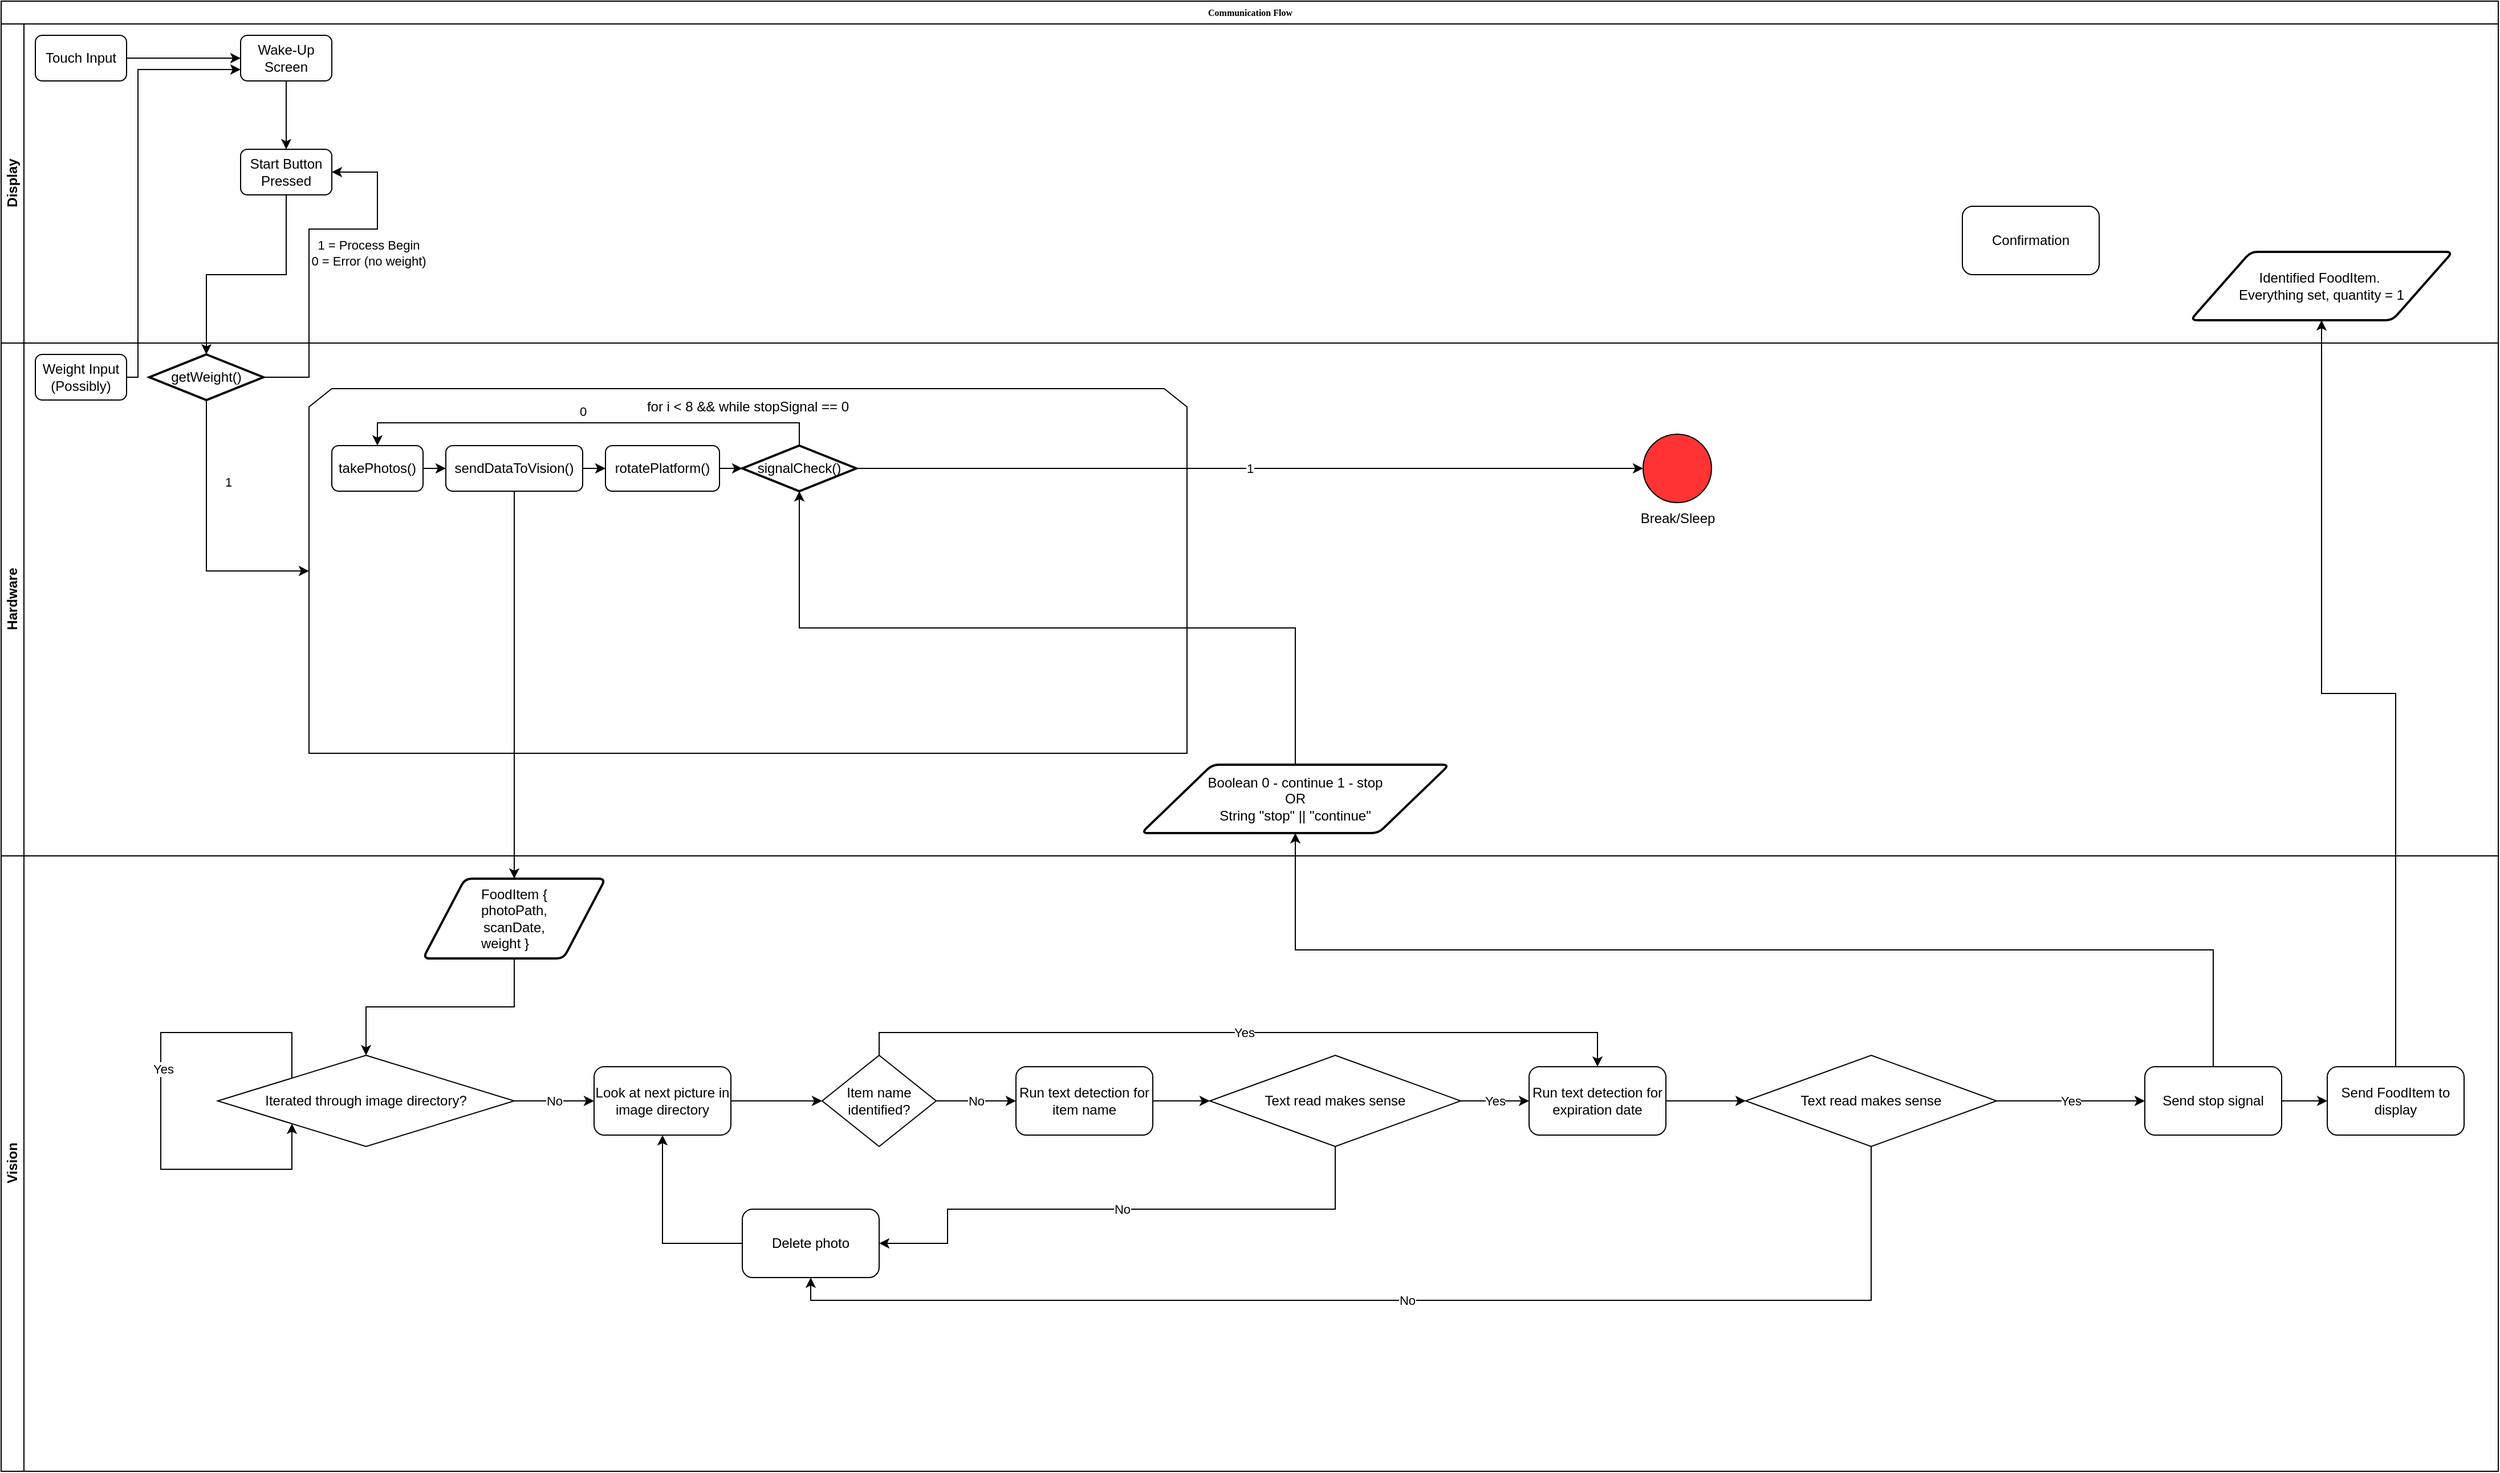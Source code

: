 <mxfile version="26.0.14">
  <diagram name="Page-1" id="c7488fd3-1785-93aa-aadb-54a6760d102a">
    <mxGraphModel dx="3548" dy="2198" grid="1" gridSize="10" guides="1" tooltips="1" connect="1" arrows="1" fold="1" page="1" pageScale="1" pageWidth="1100" pageHeight="850" background="none" math="0" shadow="0">
      <root>
        <mxCell id="0" />
        <mxCell id="1" parent="0" />
        <mxCell id="2b4e8129b02d487f-1" value="Communication Flow" style="swimlane;html=1;childLayout=stackLayout;horizontal=1;startSize=20;horizontalStack=0;rounded=0;shadow=0;labelBackgroundColor=none;strokeWidth=1;fontFamily=Verdana;fontSize=8;align=center;" parent="1" vertex="1">
          <mxGeometry x="-190" y="10" width="2190" height="1290" as="geometry" />
        </mxCell>
        <mxCell id="2b4e8129b02d487f-2" value="Display" style="swimlane;html=1;startSize=20;horizontal=0;" parent="2b4e8129b02d487f-1" vertex="1">
          <mxGeometry y="20" width="2190" height="280" as="geometry" />
        </mxCell>
        <mxCell id="snoJyz_RMj4-58Zv0lQL-7" value="" style="edgeStyle=orthogonalEdgeStyle;rounded=0;orthogonalLoop=1;jettySize=auto;html=1;" parent="2b4e8129b02d487f-2" source="snoJyz_RMj4-58Zv0lQL-3" target="snoJyz_RMj4-58Zv0lQL-6" edge="1">
          <mxGeometry relative="1" as="geometry" />
        </mxCell>
        <mxCell id="snoJyz_RMj4-58Zv0lQL-3" value="Touch Input" style="rounded=1;whiteSpace=wrap;html=1;" parent="2b4e8129b02d487f-2" vertex="1">
          <mxGeometry x="30" y="10" width="80" height="40" as="geometry" />
        </mxCell>
        <mxCell id="snoJyz_RMj4-58Zv0lQL-10" value="" style="edgeStyle=orthogonalEdgeStyle;rounded=0;orthogonalLoop=1;jettySize=auto;html=1;" parent="2b4e8129b02d487f-2" source="snoJyz_RMj4-58Zv0lQL-6" target="snoJyz_RMj4-58Zv0lQL-9" edge="1">
          <mxGeometry relative="1" as="geometry" />
        </mxCell>
        <mxCell id="snoJyz_RMj4-58Zv0lQL-6" value="Wake-Up Screen" style="rounded=1;whiteSpace=wrap;html=1;" parent="2b4e8129b02d487f-2" vertex="1">
          <mxGeometry x="210" y="10" width="80" height="40" as="geometry" />
        </mxCell>
        <mxCell id="snoJyz_RMj4-58Zv0lQL-9" value="Start Button Pressed" style="rounded=1;whiteSpace=wrap;html=1;" parent="2b4e8129b02d487f-2" vertex="1">
          <mxGeometry x="210" y="110" width="80" height="40" as="geometry" />
        </mxCell>
        <mxCell id="wfJeZkwtzijaD64bfVtk-56" value="&lt;div&gt;Identified FoodItem.&amp;nbsp;&lt;/div&gt;&lt;div&gt;Everything set, quantity = 1&lt;/div&gt;" style="shape=parallelogram;html=1;strokeWidth=2;perimeter=parallelogramPerimeter;whiteSpace=wrap;rounded=1;arcSize=12;size=0.23;" parent="2b4e8129b02d487f-2" vertex="1">
          <mxGeometry x="1920" y="200" width="230" height="60" as="geometry" />
        </mxCell>
        <mxCell id="wfJeZkwtzijaD64bfVtk-57" value="Confirmation" style="rounded=1;whiteSpace=wrap;html=1;" parent="2b4e8129b02d487f-2" vertex="1">
          <mxGeometry x="1720" y="160" width="120" height="60" as="geometry" />
        </mxCell>
        <mxCell id="snoJyz_RMj4-58Zv0lQL-8" style="edgeStyle=orthogonalEdgeStyle;rounded=0;orthogonalLoop=1;jettySize=auto;html=1;exitX=1;exitY=0.5;exitDx=0;exitDy=0;entryX=0;entryY=0.75;entryDx=0;entryDy=0;" parent="2b4e8129b02d487f-1" source="snoJyz_RMj4-58Zv0lQL-5" target="snoJyz_RMj4-58Zv0lQL-6" edge="1">
          <mxGeometry relative="1" as="geometry">
            <Array as="points">
              <mxPoint x="120" y="330" />
              <mxPoint x="120" y="60" />
            </Array>
          </mxGeometry>
        </mxCell>
        <mxCell id="snoJyz_RMj4-58Zv0lQL-14" value="" style="edgeStyle=orthogonalEdgeStyle;rounded=0;orthogonalLoop=1;jettySize=auto;html=1;" parent="2b4e8129b02d487f-1" source="snoJyz_RMj4-58Zv0lQL-9" target="snoJyz_RMj4-58Zv0lQL-13" edge="1">
          <mxGeometry relative="1" as="geometry" />
        </mxCell>
        <mxCell id="snoJyz_RMj4-58Zv0lQL-15" style="edgeStyle=orthogonalEdgeStyle;rounded=0;orthogonalLoop=1;jettySize=auto;html=1;exitX=1;exitY=0.5;exitDx=0;exitDy=0;exitPerimeter=0;entryX=1;entryY=0.5;entryDx=0;entryDy=0;" parent="2b4e8129b02d487f-1" source="snoJyz_RMj4-58Zv0lQL-13" target="snoJyz_RMj4-58Zv0lQL-9" edge="1">
          <mxGeometry relative="1" as="geometry">
            <Array as="points">
              <mxPoint x="270" y="330" />
              <mxPoint x="270" y="200" />
              <mxPoint x="330" y="200" />
              <mxPoint x="330" y="150" />
            </Array>
          </mxGeometry>
        </mxCell>
        <mxCell id="snoJyz_RMj4-58Zv0lQL-16" value="1 = Process Begin&lt;div&gt;0 = Error (no weight)&lt;/div&gt;" style="edgeLabel;html=1;align=center;verticalAlign=middle;resizable=0;points=[];" parent="snoJyz_RMj4-58Zv0lQL-15" vertex="1" connectable="0">
          <mxGeometry x="0.316" y="1" relative="1" as="geometry">
            <mxPoint x="11" y="22" as="offset" />
          </mxGeometry>
        </mxCell>
        <mxCell id="2b4e8129b02d487f-3" value="Hardware" style="swimlane;html=1;startSize=20;horizontal=0;" parent="2b4e8129b02d487f-1" vertex="1">
          <mxGeometry y="300" width="2190" height="450" as="geometry" />
        </mxCell>
        <mxCell id="snoJyz_RMj4-58Zv0lQL-30" value="for i &amp;lt; 8 &amp;amp;&amp;amp; while stopSignal == 0&lt;div style=&quot;forced-color-adjust: none;&quot;&gt;&lt;br&gt;&lt;/div&gt;&lt;div style=&quot;forced-color-adjust: none;&quot;&gt;&lt;br&gt;&lt;/div&gt;&lt;div style=&quot;forced-color-adjust: none;&quot;&gt;&lt;br&gt;&lt;/div&gt;&lt;div style=&quot;forced-color-adjust: none;&quot;&gt;&lt;br&gt;&lt;/div&gt;&lt;div style=&quot;forced-color-adjust: none;&quot;&gt;&lt;br&gt;&lt;/div&gt;&lt;div style=&quot;forced-color-adjust: none;&quot;&gt;&lt;br&gt;&lt;/div&gt;&lt;div style=&quot;forced-color-adjust: none;&quot;&gt;&lt;br&gt;&lt;/div&gt;&lt;div style=&quot;forced-color-adjust: none;&quot;&gt;&lt;br&gt;&lt;/div&gt;&lt;div style=&quot;forced-color-adjust: none;&quot;&gt;&lt;br&gt;&lt;/div&gt;&lt;div style=&quot;forced-color-adjust: none;&quot;&gt;&lt;br&gt;&lt;/div&gt;&lt;div style=&quot;forced-color-adjust: none;&quot;&gt;&lt;br&gt;&lt;/div&gt;&lt;div style=&quot;forced-color-adjust: none;&quot;&gt;&lt;br&gt;&lt;/div&gt;&lt;div style=&quot;forced-color-adjust: none;&quot;&gt;&lt;br&gt;&lt;/div&gt;&lt;div style=&quot;forced-color-adjust: none;&quot;&gt;&lt;br&gt;&lt;/div&gt;&lt;div style=&quot;forced-color-adjust: none;&quot;&gt;&lt;br style=&quot;forced-color-adjust: none;&quot;&gt;&lt;/div&gt;&lt;div style=&quot;forced-color-adjust: none;&quot;&gt;&lt;br style=&quot;forced-color-adjust: none;&quot;&gt;&lt;/div&gt;&lt;div style=&quot;forced-color-adjust: none;&quot;&gt;&lt;br style=&quot;forced-color-adjust: none;&quot;&gt;&lt;/div&gt;&lt;div style=&quot;forced-color-adjust: none;&quot;&gt;&lt;br style=&quot;forced-color-adjust: none;&quot;&gt;&lt;/div&gt;&lt;div style=&quot;forced-color-adjust: none;&quot;&gt;&lt;br style=&quot;forced-color-adjust: none;&quot;&gt;&lt;/div&gt;&lt;div style=&quot;forced-color-adjust: none;&quot;&gt;&lt;br&gt;&lt;/div&gt;" style="shape=loopLimit;whiteSpace=wrap;html=1;" parent="2b4e8129b02d487f-3" vertex="1">
          <mxGeometry x="270" y="40" width="770" height="320" as="geometry" />
        </mxCell>
        <mxCell id="snoJyz_RMj4-58Zv0lQL-5" value="Weight Input&lt;div&gt;(Possibly)&lt;/div&gt;" style="rounded=1;whiteSpace=wrap;html=1;" parent="2b4e8129b02d487f-3" vertex="1">
          <mxGeometry x="30" y="10" width="80" height="40" as="geometry" />
        </mxCell>
        <mxCell id="snoJyz_RMj4-58Zv0lQL-31" style="edgeStyle=orthogonalEdgeStyle;rounded=0;orthogonalLoop=1;jettySize=auto;html=1;exitX=0.5;exitY=1;exitDx=0;exitDy=0;exitPerimeter=0;entryX=0;entryY=0.5;entryDx=0;entryDy=0;" parent="2b4e8129b02d487f-3" source="snoJyz_RMj4-58Zv0lQL-13" target="snoJyz_RMj4-58Zv0lQL-30" edge="1">
          <mxGeometry relative="1" as="geometry" />
        </mxCell>
        <mxCell id="snoJyz_RMj4-58Zv0lQL-32" value="1" style="edgeLabel;html=1;align=center;verticalAlign=middle;resizable=0;points=[];" parent="snoJyz_RMj4-58Zv0lQL-31" vertex="1" connectable="0">
          <mxGeometry x="-0.315" relative="1" as="geometry">
            <mxPoint x="19" y="-10" as="offset" />
          </mxGeometry>
        </mxCell>
        <mxCell id="snoJyz_RMj4-58Zv0lQL-13" value="getWeight()" style="strokeWidth=2;html=1;shape=mxgraph.flowchart.decision;whiteSpace=wrap;" parent="2b4e8129b02d487f-3" vertex="1">
          <mxGeometry x="130" y="10" width="100" height="40" as="geometry" />
        </mxCell>
        <mxCell id="snoJyz_RMj4-58Zv0lQL-24" value="" style="edgeStyle=orthogonalEdgeStyle;rounded=0;orthogonalLoop=1;jettySize=auto;html=1;" parent="2b4e8129b02d487f-3" source="snoJyz_RMj4-58Zv0lQL-21" target="snoJyz_RMj4-58Zv0lQL-22" edge="1">
          <mxGeometry relative="1" as="geometry" />
        </mxCell>
        <mxCell id="snoJyz_RMj4-58Zv0lQL-21" value="takePhotos()" style="rounded=1;whiteSpace=wrap;html=1;" parent="2b4e8129b02d487f-3" vertex="1">
          <mxGeometry x="290" y="90" width="80" height="40" as="geometry" />
        </mxCell>
        <mxCell id="snoJyz_RMj4-58Zv0lQL-25" value="" style="edgeStyle=orthogonalEdgeStyle;rounded=0;orthogonalLoop=1;jettySize=auto;html=1;" parent="2b4e8129b02d487f-3" source="snoJyz_RMj4-58Zv0lQL-22" target="snoJyz_RMj4-58Zv0lQL-23" edge="1">
          <mxGeometry relative="1" as="geometry" />
        </mxCell>
        <mxCell id="snoJyz_RMj4-58Zv0lQL-22" value="sendDataToVision()" style="rounded=1;whiteSpace=wrap;html=1;" parent="2b4e8129b02d487f-3" vertex="1">
          <mxGeometry x="390" y="90" width="120" height="40" as="geometry" />
        </mxCell>
        <mxCell id="snoJyz_RMj4-58Zv0lQL-34" value="" style="edgeStyle=orthogonalEdgeStyle;rounded=0;orthogonalLoop=1;jettySize=auto;html=1;" parent="2b4e8129b02d487f-3" source="snoJyz_RMj4-58Zv0lQL-23" target="snoJyz_RMj4-58Zv0lQL-28" edge="1">
          <mxGeometry relative="1" as="geometry" />
        </mxCell>
        <mxCell id="snoJyz_RMj4-58Zv0lQL-23" value="rotatePlatform()" style="rounded=1;whiteSpace=wrap;html=1;" parent="2b4e8129b02d487f-3" vertex="1">
          <mxGeometry x="530" y="90" width="100" height="40" as="geometry" />
        </mxCell>
        <mxCell id="snoJyz_RMj4-58Zv0lQL-35" value="0" style="edgeStyle=orthogonalEdgeStyle;rounded=0;orthogonalLoop=1;jettySize=auto;html=1;exitX=0.5;exitY=0;exitDx=0;exitDy=0;exitPerimeter=0;entryX=0.5;entryY=0;entryDx=0;entryDy=0;" parent="2b4e8129b02d487f-3" source="snoJyz_RMj4-58Zv0lQL-28" target="snoJyz_RMj4-58Zv0lQL-21" edge="1">
          <mxGeometry x="0.024" y="-10" relative="1" as="geometry">
            <mxPoint as="offset" />
            <Array as="points">
              <mxPoint x="700" y="70" />
              <mxPoint x="330" y="70" />
            </Array>
          </mxGeometry>
        </mxCell>
        <mxCell id="snoJyz_RMj4-58Zv0lQL-37" value="1" style="edgeStyle=orthogonalEdgeStyle;rounded=0;orthogonalLoop=1;jettySize=auto;html=1;entryX=0;entryY=0.5;entryDx=0;entryDy=0;entryPerimeter=0;" parent="2b4e8129b02d487f-3" source="snoJyz_RMj4-58Zv0lQL-28" target="snoJyz_RMj4-58Zv0lQL-36" edge="1">
          <mxGeometry relative="1" as="geometry">
            <mxPoint x="790" y="110" as="targetPoint" />
          </mxGeometry>
        </mxCell>
        <mxCell id="snoJyz_RMj4-58Zv0lQL-28" value="signalCheck()" style="strokeWidth=2;html=1;shape=mxgraph.flowchart.decision;whiteSpace=wrap;" parent="2b4e8129b02d487f-3" vertex="1">
          <mxGeometry x="650" y="90" width="100" height="40" as="geometry" />
        </mxCell>
        <mxCell id="snoJyz_RMj4-58Zv0lQL-36" value="Break/Sleep" style="verticalLabelPosition=bottom;verticalAlign=top;html=1;shape=mxgraph.flowchart.on-page_reference;fillColor=light-dark(#FF3333,var(--ge-dark-color, #121212));" parent="2b4e8129b02d487f-3" vertex="1">
          <mxGeometry x="1440" y="80" width="60" height="60" as="geometry" />
        </mxCell>
        <mxCell id="wfJeZkwtzijaD64bfVtk-24" value="Boolean 0 - continue 1 - stop&lt;div&gt;OR&lt;/div&gt;&lt;div&gt;String &quot;stop&quot; || &quot;continue&quot;&lt;br&gt;&lt;/div&gt;" style="shape=parallelogram;html=1;strokeWidth=2;perimeter=parallelogramPerimeter;whiteSpace=wrap;rounded=1;arcSize=12;size=0.23;" parent="2b4e8129b02d487f-3" vertex="1">
          <mxGeometry x="1000" y="370" width="270" height="60" as="geometry" />
        </mxCell>
        <mxCell id="wfJeZkwtzijaD64bfVtk-25" style="edgeStyle=orthogonalEdgeStyle;rounded=0;orthogonalLoop=1;jettySize=auto;html=1;exitX=0.5;exitY=0;exitDx=0;exitDy=0;entryX=0.5;entryY=1;entryDx=0;entryDy=0;entryPerimeter=0;" parent="2b4e8129b02d487f-3" source="wfJeZkwtzijaD64bfVtk-24" target="snoJyz_RMj4-58Zv0lQL-28" edge="1">
          <mxGeometry relative="1" as="geometry" />
        </mxCell>
        <mxCell id="2b4e8129b02d487f-4" value="Vision" style="swimlane;html=1;startSize=20;horizontal=0;" parent="1" vertex="1">
          <mxGeometry x="-190" y="760" width="2190" height="540" as="geometry" />
        </mxCell>
        <mxCell id="wfJeZkwtzijaD64bfVtk-5" style="edgeStyle=orthogonalEdgeStyle;rounded=0;orthogonalLoop=1;jettySize=auto;html=1;exitX=0.5;exitY=1;exitDx=0;exitDy=0;entryX=0.5;entryY=0;entryDx=0;entryDy=0;" parent="2b4e8129b02d487f-4" source="wfJeZkwtzijaD64bfVtk-3" target="wfJeZkwtzijaD64bfVtk-16" edge="1">
          <mxGeometry relative="1" as="geometry">
            <mxPoint x="335" y="165" as="targetPoint" />
          </mxGeometry>
        </mxCell>
        <mxCell id="wfJeZkwtzijaD64bfVtk-3" value="&lt;div&gt;FoodItem {&lt;/div&gt;&lt;div&gt;photoPath,&lt;/div&gt;&lt;div&gt;scanDate,&lt;/div&gt;&lt;div style=&quot;text-align: left;&quot;&gt;weight }&lt;/div&gt;" style="shape=parallelogram;html=1;strokeWidth=2;perimeter=parallelogramPerimeter;whiteSpace=wrap;rounded=1;arcSize=12;size=0.23;" parent="2b4e8129b02d487f-4" vertex="1">
          <mxGeometry x="370" y="20" width="160" height="70" as="geometry" />
        </mxCell>
        <mxCell id="wfJeZkwtzijaD64bfVtk-37" value="No" style="edgeStyle=orthogonalEdgeStyle;rounded=0;orthogonalLoop=1;jettySize=auto;html=1;exitX=1;exitY=0.5;exitDx=0;exitDy=0;entryX=0;entryY=0.5;entryDx=0;entryDy=0;" parent="2b4e8129b02d487f-4" source="wfJeZkwtzijaD64bfVtk-16" target="wfJeZkwtzijaD64bfVtk-36" edge="1">
          <mxGeometry relative="1" as="geometry" />
        </mxCell>
        <mxCell id="wfJeZkwtzijaD64bfVtk-16" value="Iterated through image directory?" style="rhombus;whiteSpace=wrap;html=1;" parent="2b4e8129b02d487f-4" vertex="1">
          <mxGeometry x="190" y="175" width="260" height="80" as="geometry" />
        </mxCell>
        <mxCell id="wfJeZkwtzijaD64bfVtk-21" style="edgeStyle=orthogonalEdgeStyle;rounded=0;orthogonalLoop=1;jettySize=auto;html=1;exitX=0;exitY=0;exitDx=0;exitDy=0;entryX=0;entryY=1;entryDx=0;entryDy=0;" parent="2b4e8129b02d487f-4" source="wfJeZkwtzijaD64bfVtk-16" target="wfJeZkwtzijaD64bfVtk-16" edge="1">
          <mxGeometry relative="1" as="geometry">
            <Array as="points">
              <mxPoint x="255" y="155" />
              <mxPoint x="140" y="155" />
              <mxPoint x="140" y="275" />
              <mxPoint x="255" y="275" />
            </Array>
          </mxGeometry>
        </mxCell>
        <mxCell id="wfJeZkwtzijaD64bfVtk-22" value="Yes" style="edgeLabel;html=1;align=center;verticalAlign=middle;resizable=0;points=[];" parent="wfJeZkwtzijaD64bfVtk-21" vertex="1" connectable="0">
          <mxGeometry x="-0.132" y="2" relative="1" as="geometry">
            <mxPoint as="offset" />
          </mxGeometry>
        </mxCell>
        <mxCell id="wfJeZkwtzijaD64bfVtk-59" style="edgeStyle=orthogonalEdgeStyle;rounded=0;orthogonalLoop=1;jettySize=auto;html=1;exitX=1;exitY=0.5;exitDx=0;exitDy=0;entryX=0;entryY=0.5;entryDx=0;entryDy=0;" parent="2b4e8129b02d487f-4" source="wfJeZkwtzijaD64bfVtk-23" target="wfJeZkwtzijaD64bfVtk-58" edge="1">
          <mxGeometry relative="1" as="geometry" />
        </mxCell>
        <mxCell id="wfJeZkwtzijaD64bfVtk-23" value="Send stop signal" style="rounded=1;whiteSpace=wrap;html=1;" parent="2b4e8129b02d487f-4" vertex="1">
          <mxGeometry x="1880" y="185" width="120" height="60" as="geometry" />
        </mxCell>
        <mxCell id="wfJeZkwtzijaD64bfVtk-34" style="edgeStyle=orthogonalEdgeStyle;rounded=0;orthogonalLoop=1;jettySize=auto;html=1;exitX=1;exitY=0.5;exitDx=0;exitDy=0;entryX=0;entryY=0.5;entryDx=0;entryDy=0;" parent="2b4e8129b02d487f-4" source="wfJeZkwtzijaD64bfVtk-32" target="wfJeZkwtzijaD64bfVtk-33" edge="1">
          <mxGeometry relative="1" as="geometry" />
        </mxCell>
        <mxCell id="wfJeZkwtzijaD64bfVtk-32" value="Run text detection for item name" style="rounded=1;whiteSpace=wrap;html=1;" parent="2b4e8129b02d487f-4" vertex="1">
          <mxGeometry x="890" y="185" width="120" height="60" as="geometry" />
        </mxCell>
        <mxCell id="wfJeZkwtzijaD64bfVtk-39" value="No" style="edgeStyle=orthogonalEdgeStyle;rounded=0;orthogonalLoop=1;jettySize=auto;html=1;exitX=0.5;exitY=1;exitDx=0;exitDy=0;entryX=1;entryY=0.5;entryDx=0;entryDy=0;" parent="2b4e8129b02d487f-4" source="wfJeZkwtzijaD64bfVtk-33" target="wfJeZkwtzijaD64bfVtk-52" edge="1">
          <mxGeometry relative="1" as="geometry">
            <mxPoint x="720" y="270" as="targetPoint" />
            <Array as="points">
              <mxPoint x="1170" y="310" />
              <mxPoint x="830" y="310" />
              <mxPoint x="830" y="340" />
            </Array>
          </mxGeometry>
        </mxCell>
        <mxCell id="wfJeZkwtzijaD64bfVtk-33" value="Text read makes sense" style="rhombus;whiteSpace=wrap;html=1;" parent="2b4e8129b02d487f-4" vertex="1">
          <mxGeometry x="1060" y="175" width="220" height="80" as="geometry" />
        </mxCell>
        <mxCell id="wfJeZkwtzijaD64bfVtk-46" style="edgeStyle=orthogonalEdgeStyle;rounded=0;orthogonalLoop=1;jettySize=auto;html=1;exitX=1;exitY=0.5;exitDx=0;exitDy=0;entryX=0;entryY=0.5;entryDx=0;entryDy=0;" parent="2b4e8129b02d487f-4" source="wfJeZkwtzijaD64bfVtk-36" target="wfJeZkwtzijaD64bfVtk-43" edge="1">
          <mxGeometry relative="1" as="geometry" />
        </mxCell>
        <mxCell id="wfJeZkwtzijaD64bfVtk-36" value="Look at next picture in image directory" style="rounded=1;whiteSpace=wrap;html=1;" parent="2b4e8129b02d487f-4" vertex="1">
          <mxGeometry x="520" y="185" width="120" height="60" as="geometry" />
        </mxCell>
        <mxCell id="wfJeZkwtzijaD64bfVtk-41" value="Yes" style="edgeStyle=orthogonalEdgeStyle;rounded=0;orthogonalLoop=1;jettySize=auto;html=1;exitX=1;exitY=0.5;exitDx=0;exitDy=0;entryX=0;entryY=0.5;entryDx=0;entryDy=0;" parent="2b4e8129b02d487f-4" source="wfJeZkwtzijaD64bfVtk-33" target="wfJeZkwtzijaD64bfVtk-42" edge="1">
          <mxGeometry relative="1" as="geometry">
            <mxPoint x="1430" y="215" as="targetPoint" />
          </mxGeometry>
        </mxCell>
        <mxCell id="wfJeZkwtzijaD64bfVtk-49" style="edgeStyle=orthogonalEdgeStyle;rounded=0;orthogonalLoop=1;jettySize=auto;html=1;exitX=1;exitY=0.5;exitDx=0;exitDy=0;entryX=0;entryY=0.5;entryDx=0;entryDy=0;" parent="2b4e8129b02d487f-4" source="wfJeZkwtzijaD64bfVtk-42" target="wfJeZkwtzijaD64bfVtk-48" edge="1">
          <mxGeometry relative="1" as="geometry" />
        </mxCell>
        <mxCell id="wfJeZkwtzijaD64bfVtk-42" value="Run text detection for expiration date" style="rounded=1;whiteSpace=wrap;html=1;" parent="2b4e8129b02d487f-4" vertex="1">
          <mxGeometry x="1340" y="185" width="120" height="60" as="geometry" />
        </mxCell>
        <mxCell id="wfJeZkwtzijaD64bfVtk-44" value="No" style="edgeStyle=orthogonalEdgeStyle;rounded=0;orthogonalLoop=1;jettySize=auto;html=1;exitX=1;exitY=0.5;exitDx=0;exitDy=0;entryX=0;entryY=0.5;entryDx=0;entryDy=0;" parent="2b4e8129b02d487f-4" source="wfJeZkwtzijaD64bfVtk-43" target="wfJeZkwtzijaD64bfVtk-32" edge="1">
          <mxGeometry relative="1" as="geometry" />
        </mxCell>
        <mxCell id="wfJeZkwtzijaD64bfVtk-45" value="Yes" style="edgeStyle=orthogonalEdgeStyle;rounded=0;orthogonalLoop=1;jettySize=auto;html=1;exitX=0.5;exitY=0;exitDx=0;exitDy=0;entryX=0.5;entryY=0;entryDx=0;entryDy=0;" parent="2b4e8129b02d487f-4" source="wfJeZkwtzijaD64bfVtk-43" target="wfJeZkwtzijaD64bfVtk-42" edge="1">
          <mxGeometry relative="1" as="geometry" />
        </mxCell>
        <mxCell id="wfJeZkwtzijaD64bfVtk-43" value="Item name identified?" style="rhombus;whiteSpace=wrap;html=1;" parent="2b4e8129b02d487f-4" vertex="1">
          <mxGeometry x="720" y="175" width="100" height="80" as="geometry" />
        </mxCell>
        <mxCell id="wfJeZkwtzijaD64bfVtk-50" value="No" style="edgeStyle=orthogonalEdgeStyle;rounded=0;orthogonalLoop=1;jettySize=auto;html=1;exitX=0.5;exitY=1;exitDx=0;exitDy=0;entryX=0.5;entryY=1;entryDx=0;entryDy=0;" parent="2b4e8129b02d487f-4" source="wfJeZkwtzijaD64bfVtk-48" target="wfJeZkwtzijaD64bfVtk-52" edge="1">
          <mxGeometry relative="1" as="geometry">
            <Array as="points">
              <mxPoint x="1640" y="390" />
              <mxPoint x="710" y="390" />
            </Array>
          </mxGeometry>
        </mxCell>
        <mxCell id="wfJeZkwtzijaD64bfVtk-51" value="Yes" style="edgeStyle=orthogonalEdgeStyle;rounded=0;orthogonalLoop=1;jettySize=auto;html=1;exitX=1;exitY=0.5;exitDx=0;exitDy=0;entryX=0;entryY=0.5;entryDx=0;entryDy=0;" parent="2b4e8129b02d487f-4" source="wfJeZkwtzijaD64bfVtk-48" target="wfJeZkwtzijaD64bfVtk-23" edge="1">
          <mxGeometry relative="1" as="geometry" />
        </mxCell>
        <mxCell id="wfJeZkwtzijaD64bfVtk-48" value="Text read makes sense" style="rhombus;whiteSpace=wrap;html=1;" parent="2b4e8129b02d487f-4" vertex="1">
          <mxGeometry x="1530" y="175" width="220" height="80" as="geometry" />
        </mxCell>
        <mxCell id="wfJeZkwtzijaD64bfVtk-53" style="edgeStyle=orthogonalEdgeStyle;rounded=0;orthogonalLoop=1;jettySize=auto;html=1;exitX=0;exitY=0.5;exitDx=0;exitDy=0;entryX=0.5;entryY=1;entryDx=0;entryDy=0;" parent="2b4e8129b02d487f-4" source="wfJeZkwtzijaD64bfVtk-52" target="wfJeZkwtzijaD64bfVtk-36" edge="1">
          <mxGeometry relative="1" as="geometry" />
        </mxCell>
        <mxCell id="wfJeZkwtzijaD64bfVtk-52" value="Delete photo" style="rounded=1;whiteSpace=wrap;html=1;" parent="2b4e8129b02d487f-4" vertex="1">
          <mxGeometry x="650" y="310" width="120" height="60" as="geometry" />
        </mxCell>
        <mxCell id="wfJeZkwtzijaD64bfVtk-58" value="Send FoodItem to display" style="rounded=1;whiteSpace=wrap;html=1;" parent="2b4e8129b02d487f-4" vertex="1">
          <mxGeometry x="2040" y="185" width="120" height="60" as="geometry" />
        </mxCell>
        <mxCell id="wfJeZkwtzijaD64bfVtk-4" style="edgeStyle=orthogonalEdgeStyle;rounded=0;orthogonalLoop=1;jettySize=auto;html=1;exitX=0.5;exitY=1;exitDx=0;exitDy=0;entryX=0.5;entryY=0;entryDx=0;entryDy=0;" parent="1" source="snoJyz_RMj4-58Zv0lQL-22" target="wfJeZkwtzijaD64bfVtk-3" edge="1">
          <mxGeometry relative="1" as="geometry" />
        </mxCell>
        <mxCell id="wfJeZkwtzijaD64bfVtk-26" style="edgeStyle=orthogonalEdgeStyle;rounded=0;orthogonalLoop=1;jettySize=auto;html=1;exitX=0.5;exitY=0;exitDx=0;exitDy=0;entryX=0.5;entryY=1;entryDx=0;entryDy=0;" parent="1" source="wfJeZkwtzijaD64bfVtk-23" target="wfJeZkwtzijaD64bfVtk-24" edge="1">
          <mxGeometry relative="1" as="geometry" />
        </mxCell>
        <mxCell id="wfJeZkwtzijaD64bfVtk-60" style="edgeStyle=orthogonalEdgeStyle;rounded=0;orthogonalLoop=1;jettySize=auto;html=1;exitX=0.5;exitY=0;exitDx=0;exitDy=0;entryX=0.5;entryY=1;entryDx=0;entryDy=0;" parent="1" source="wfJeZkwtzijaD64bfVtk-58" target="wfJeZkwtzijaD64bfVtk-56" edge="1">
          <mxGeometry relative="1" as="geometry" />
        </mxCell>
      </root>
    </mxGraphModel>
  </diagram>
</mxfile>
